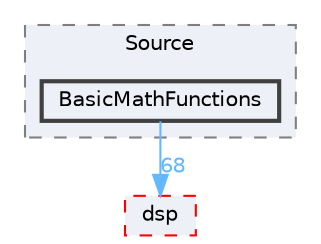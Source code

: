 digraph "Face_Access_inferencing/src/edge-impulse-sdk/CMSIS/DSP/Source/BasicMathFunctions"
{
 // LATEX_PDF_SIZE
  bgcolor="transparent";
  edge [fontname=Helvetica,fontsize=10,labelfontname=Helvetica,labelfontsize=10];
  node [fontname=Helvetica,fontsize=10,shape=box,height=0.2,width=0.4];
  compound=true
  subgraph clusterdir_a34b64d58c1ca2c3bdef56c2ed709e8e {
    graph [ bgcolor="#edf0f7", pencolor="grey50", label="Source", fontname=Helvetica,fontsize=10 style="filled,dashed", URL="dir_a34b64d58c1ca2c3bdef56c2ed709e8e.html",tooltip=""]
  dir_355bc0e7952a9f8bb29ac717b29f919a [label="BasicMathFunctions", fillcolor="#edf0f7", color="grey25", style="filled,bold", URL="dir_355bc0e7952a9f8bb29ac717b29f919a.html",tooltip=""];
  }
  dir_886b43ea9b160eca43e3ca1bc455c6fc [label="dsp", fillcolor="#edf0f7", color="red", style="filled,dashed", URL="dir_886b43ea9b160eca43e3ca1bc455c6fc.html",tooltip=""];
  dir_355bc0e7952a9f8bb29ac717b29f919a->dir_886b43ea9b160eca43e3ca1bc455c6fc [headlabel="68", labeldistance=1.5 headhref="dir_000022_000084.html" href="dir_000022_000084.html" color="steelblue1" fontcolor="steelblue1"];
}
